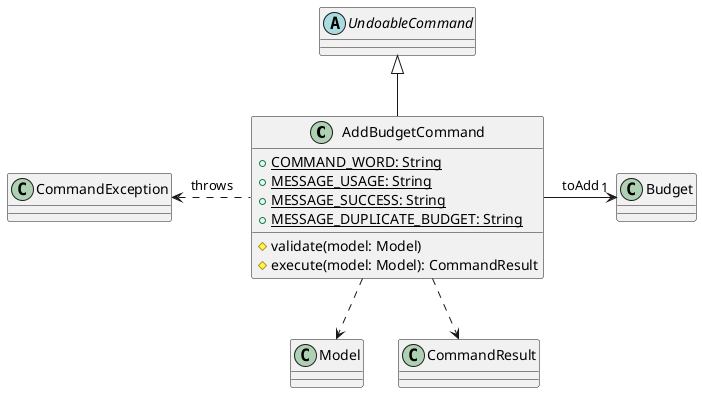 @startuml

class AddBudgetCommand {
+{static} COMMAND_WORD: String
+{static} MESSAGE_USAGE: String
+{static} MESSAGE_SUCCESS: String
+{static} MESSAGE_DUPLICATE_BUDGET: String
#validate(model: Model)
#execute(model: Model): CommandResult
}

abstract class UndoableCommand

AddBudgetCommand -up-|> UndoableCommand
AddBudgetCommand -right-> "1" Budget: toAdd
AddBudgetCommand ..> Model
AddBudgetCommand ..> CommandResult
AddBudgetCommand .left.> CommandException: throws

@enduml
